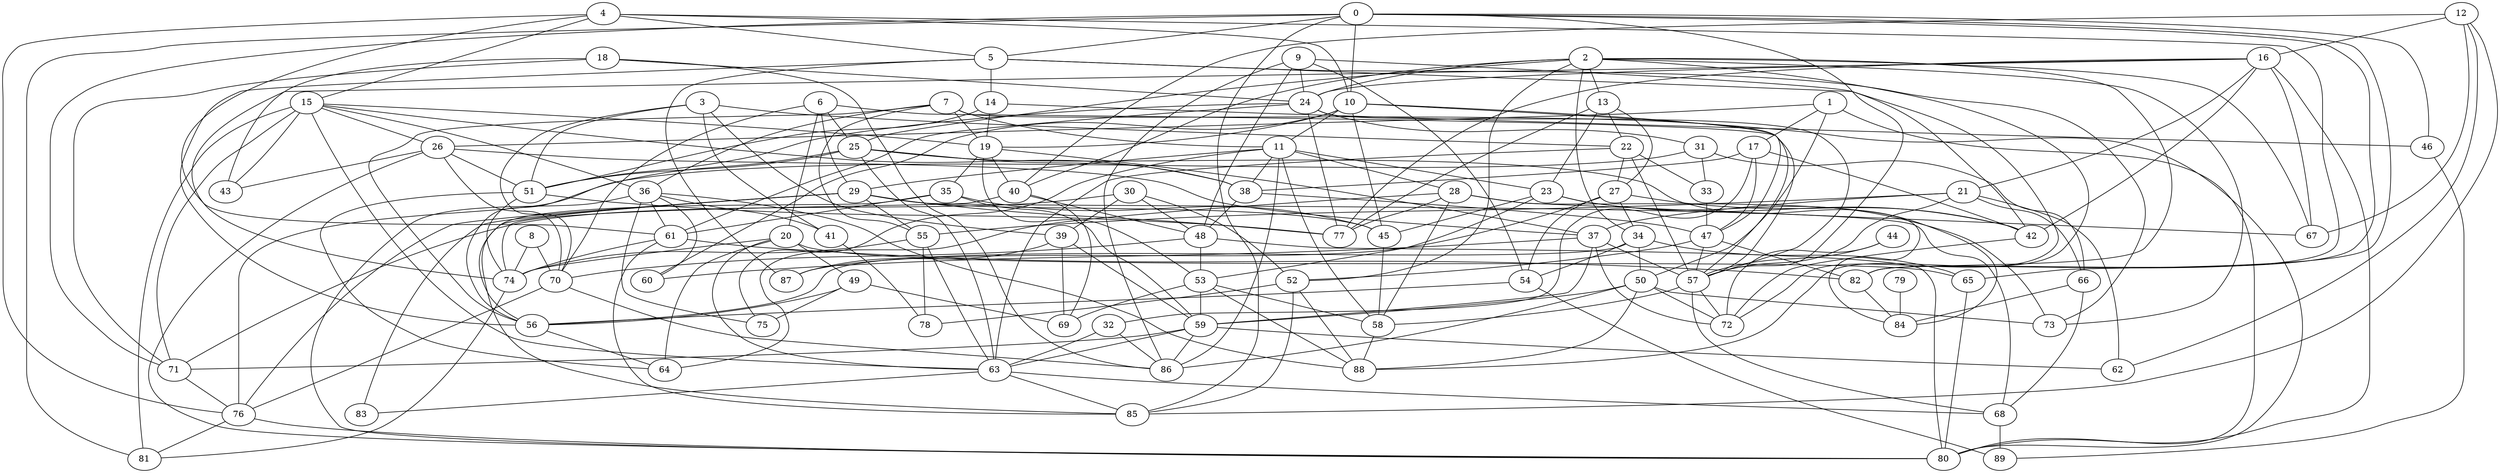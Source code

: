 
graph graphname {
    0 -- 65
0 -- 5
0 -- 71
0 -- 10
0 -- 46
0 -- 81
0 -- 82
0 -- 85
0 -- 57
1 -- 80
1 -- 17
1 -- 26
1 -- 50
2 -- 34
2 -- 67
2 -- 40
2 -- 73
2 -- 13
2 -- 88
2 -- 82
2 -- 52
2 -- 24
2 -- 25
3 -- 41
3 -- 51
3 -- 22
3 -- 70
3 -- 39
4 -- 5
4 -- 10
4 -- 76
4 -- 15
4 -- 82
4 -- 61
5 -- 72
5 -- 73
5 -- 14
5 -- 87
5 -- 56
6 -- 57
6 -- 20
6 -- 29
6 -- 70
6 -- 25
7 -- 36
7 -- 11
7 -- 19
7 -- 55
7 -- 56
7 -- 57
8 -- 74
8 -- 70
9 -- 24
9 -- 48
9 -- 42
9 -- 86
9 -- 54
10 -- 11
10 -- 45
10 -- 47
10 -- 80
10 -- 19
10 -- 60
11 -- 38
11 -- 75
11 -- 86
11 -- 23
11 -- 58
11 -- 28
11 -- 29
12 -- 40
12 -- 16
12 -- 67
12 -- 85
12 -- 62
13 -- 27
13 -- 77
13 -- 22
13 -- 23
14 -- 51
14 -- 19
14 -- 46
15 -- 38
15 -- 71
15 -- 43
15 -- 81
15 -- 19
15 -- 36
15 -- 26
15 -- 63
16 -- 67
16 -- 42
16 -- 77
16 -- 80
16 -- 21
16 -- 24
16 -- 74
17 -- 32
17 -- 42
17 -- 38
17 -- 47
18 -- 24
18 -- 43
18 -- 86
18 -- 71
19 -- 35
19 -- 37
19 -- 40
19 -- 53
20 -- 64
20 -- 65
20 -- 74
20 -- 49
20 -- 63
21 -- 66
21 -- 37
21 -- 55
21 -- 57
21 -- 62
22 -- 33
22 -- 57
22 -- 27
22 -- 63
23 -- 73
23 -- 42
23 -- 45
23 -- 53
24 -- 77
24 -- 51
24 -- 57
24 -- 61
24 -- 31
25 -- 38
25 -- 51
25 -- 84
25 -- 56
25 -- 63
26 -- 37
26 -- 70
26 -- 43
26 -- 80
26 -- 51
27 -- 34
27 -- 42
27 -- 54
27 -- 87
28 -- 64
28 -- 67
28 -- 77
28 -- 84
28 -- 58
29 -- 68
29 -- 76
29 -- 45
29 -- 77
29 -- 83
29 -- 55
29 -- 56
30 -- 48
30 -- 39
30 -- 52
30 -- 71
31 -- 33
31 -- 66
31 -- 76
32 -- 86
32 -- 63
33 -- 47
34 -- 65
34 -- 50
34 -- 54
34 -- 56
35 -- 61
35 -- 59
35 -- 45
35 -- 85
36 -- 41
36 -- 75
36 -- 80
36 -- 88
36 -- 60
36 -- 61
37 -- 72
37 -- 57
37 -- 59
37 -- 60
38 -- 47
38 -- 48
39 -- 59
39 -- 69
39 -- 87
40 -- 69
40 -- 74
40 -- 48
41 -- 78
42 -- 72
44 -- 72
44 -- 57
45 -- 58
46 -- 89
47 -- 82
47 -- 52
47 -- 57
48 -- 70
48 -- 80
48 -- 53
49 -- 56
49 -- 75
49 -- 69
50 -- 72
50 -- 73
50 -- 86
50 -- 88
50 -- 59
51 -- 64
51 -- 74
51 -- 77
52 -- 78
52 -- 85
52 -- 88
53 -- 69
53 -- 88
53 -- 58
53 -- 59
54 -- 56
54 -- 89
55 -- 74
55 -- 78
55 -- 63
56 -- 64
57 -- 68
57 -- 72
57 -- 58
58 -- 88
59 -- 71
59 -- 86
59 -- 62
59 -- 63
61 -- 74
61 -- 82
61 -- 85
63 -- 68
63 -- 83
63 -- 85
65 -- 80
66 -- 68
66 -- 84
68 -- 89
70 -- 76
70 -- 86
71 -- 76
74 -- 81
76 -- 80
76 -- 81
79 -- 84
82 -- 84

}
